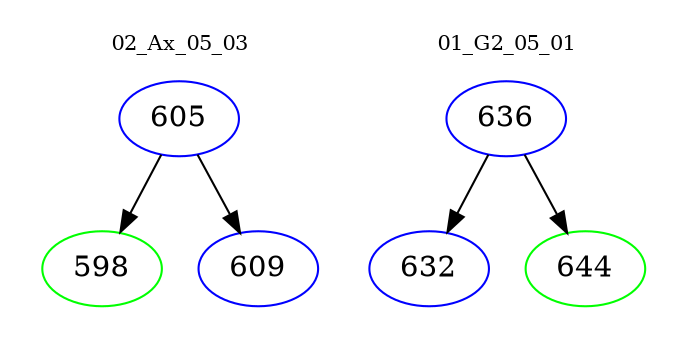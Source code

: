 digraph{
subgraph cluster_0 {
color = white
label = "02_Ax_05_03";
fontsize=10;
T0_605 [label="605", color="blue"]
T0_605 -> T0_598 [color="black"]
T0_598 [label="598", color="green"]
T0_605 -> T0_609 [color="black"]
T0_609 [label="609", color="blue"]
}
subgraph cluster_1 {
color = white
label = "01_G2_05_01";
fontsize=10;
T1_636 [label="636", color="blue"]
T1_636 -> T1_632 [color="black"]
T1_632 [label="632", color="blue"]
T1_636 -> T1_644 [color="black"]
T1_644 [label="644", color="green"]
}
}
